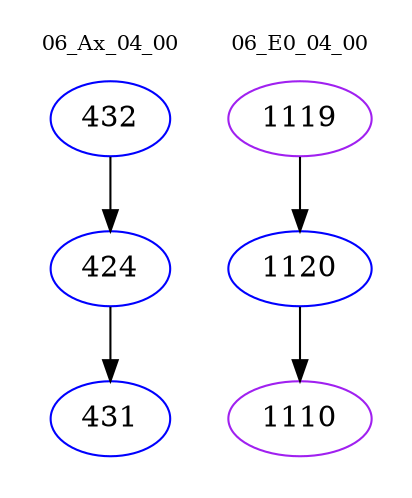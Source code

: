 digraph{
subgraph cluster_0 {
color = white
label = "06_Ax_04_00";
fontsize=10;
T0_432 [label="432", color="blue"]
T0_432 -> T0_424 [color="black"]
T0_424 [label="424", color="blue"]
T0_424 -> T0_431 [color="black"]
T0_431 [label="431", color="blue"]
}
subgraph cluster_1 {
color = white
label = "06_E0_04_00";
fontsize=10;
T1_1119 [label="1119", color="purple"]
T1_1119 -> T1_1120 [color="black"]
T1_1120 [label="1120", color="blue"]
T1_1120 -> T1_1110 [color="black"]
T1_1110 [label="1110", color="purple"]
}
}
